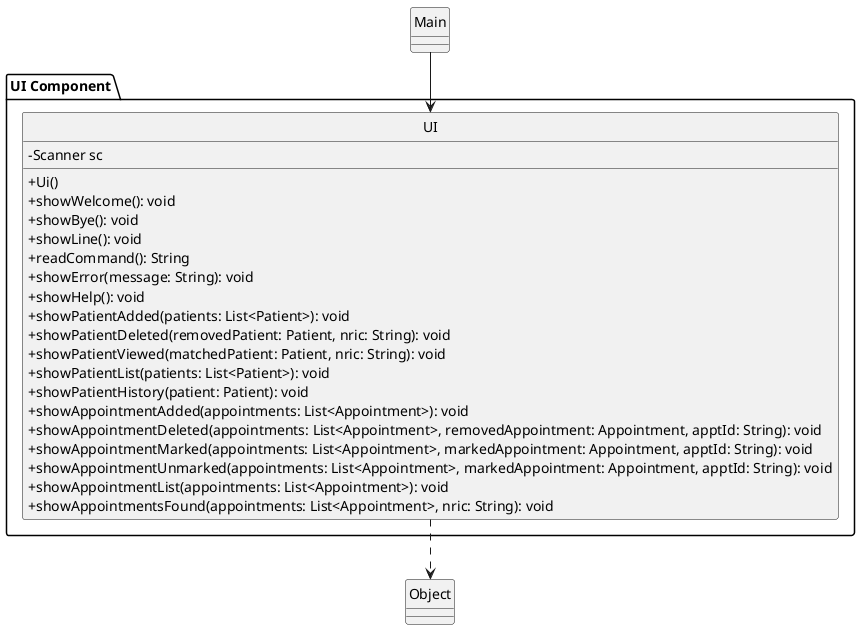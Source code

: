 @startuml
skinparam classAttributeIconSize 0

package "UI Component" {
    class UI {
        - Scanner sc
        + Ui()
        + showWelcome(): void
        + showBye(): void
        + showLine(): void
        + readCommand(): String
        + showError(message: String): void
        + showHelp(): void
        + showPatientAdded(patients: List<Patient>): void
        + showPatientDeleted(removedPatient: Patient, nric: String): void
        + showPatientViewed(matchedPatient: Patient, nric: String): void
        + showPatientList(patients: List<Patient>): void
        + showPatientHistory(patient: Patient): void
        + showAppointmentAdded(appointments: List<Appointment>): void
        + showAppointmentDeleted(appointments: List<Appointment>, removedAppointment: Appointment, apptId: String): void
        + showAppointmentMarked(appointments: List<Appointment>, markedAppointment: Appointment, apptId: String): void
        + showAppointmentUnmarked(appointments: List<Appointment>, markedAppointment: Appointment, apptId: String): void
        + showAppointmentList(appointments: List<Appointment>): void
        + showAppointmentsFound(appointments: List<Appointment>, nric: String): void
    }

}

UI ..> Object
Main --> UI

hide circle
@enduml
